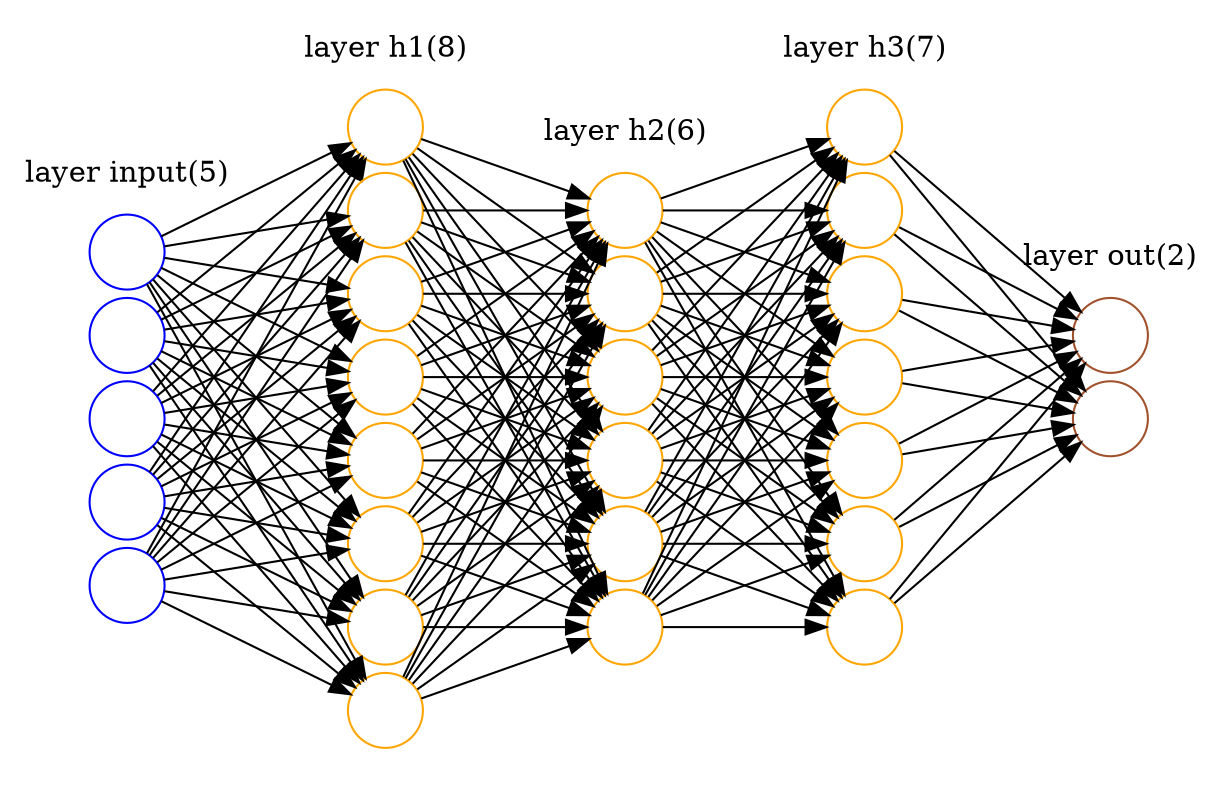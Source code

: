 digraph G {
 
    rankdir=LR

    splines=line

    nodesep=.05;

    node [label=""];

    subgraph cluster_0 {
 
    color=white;

    node [style=solid,color=blue];

    
    node [shape=circle,height=.5];

    a00 a01 a02 a03 a04 ;

    
    label = "layer input(5)";

    }

    subgraph cluster_1 {
 
    color=white;

    node [style=solid,color=orange];

    
    node [shape=circle,height=.5];

    a10 a11 a12 a13 a14 a15 a16 a17 ;

    
    label = "layer h1(8)";

    }

    subgraph cluster_2 {
 
    color=white;

    node [style=solid,color=orange];

    
    node [shape=circle,height=.5];

    a20 a21 a22 a23 a24 a25 ;

    
    label = "layer h2(6)";

    }

    subgraph cluster_3 {
 
    color=white;

    node [style=solid,color=orange];

    
    node [shape=circle,height=.5];

    a30 a31 a32 a33 a34 a35 a36 ;

    
    label = "layer h3(7)";

    }

    subgraph cluster_4 {
 
    color=white;

    node [style=solid,color=sienna];

    
    node [shape=circle,height=.5];

    a40 a41 ;

    
    label = "layer out(2)";

    }

    

    a00 -> a10
a00 -> a11
a00 -> a12
a00 -> a13
a00 -> a14
a00 -> a15
a00 -> a16
a00 -> a17
a01 -> a10
a01 -> a11
a01 -> a12
a01 -> a13
a01 -> a14
a01 -> a15
a01 -> a16
a01 -> a17
a02 -> a10
a02 -> a11
a02 -> a12
a02 -> a13
a02 -> a14
a02 -> a15
a02 -> a16
a02 -> a17
a03 -> a10
a03 -> a11
a03 -> a12
a03 -> a13
a03 -> a14
a03 -> a15
a03 -> a16
a03 -> a17
a04 -> a10
a04 -> a11
a04 -> a12
a04 -> a13
a04 -> a14
a04 -> a15
a04 -> a16
a04 -> a17
a10 -> a20
a10 -> a21
a10 -> a22
a10 -> a23
a10 -> a24
a10 -> a25
a11 -> a20
a11 -> a21
a11 -> a22
a11 -> a23
a11 -> a24
a11 -> a25
a12 -> a20
a12 -> a21
a12 -> a22
a12 -> a23
a12 -> a24
a12 -> a25
a13 -> a20
a13 -> a21
a13 -> a22
a13 -> a23
a13 -> a24
a13 -> a25
a14 -> a20
a14 -> a21
a14 -> a22
a14 -> a23
a14 -> a24
a14 -> a25
a15 -> a20
a15 -> a21
a15 -> a22
a15 -> a23
a15 -> a24
a15 -> a25
a16 -> a20
a16 -> a21
a16 -> a22
a16 -> a23
a16 -> a24
a16 -> a25
a17 -> a20
a17 -> a21
a17 -> a22
a17 -> a23
a17 -> a24
a17 -> a25
a20 -> a30
a20 -> a31
a20 -> a32
a20 -> a33
a20 -> a34
a20 -> a35
a20 -> a36
a21 -> a30
a21 -> a31
a21 -> a32
a21 -> a33
a21 -> a34
a21 -> a35
a21 -> a36
a22 -> a30
a22 -> a31
a22 -> a32
a22 -> a33
a22 -> a34
a22 -> a35
a22 -> a36
a23 -> a30
a23 -> a31
a23 -> a32
a23 -> a33
a23 -> a34
a23 -> a35
a23 -> a36
a24 -> a30
a24 -> a31
a24 -> a32
a24 -> a33
a24 -> a34
a24 -> a35
a24 -> a36
a25 -> a30
a25 -> a31
a25 -> a32
a25 -> a33
a25 -> a34
a25 -> a35
a25 -> a36
a30 -> a40
a30 -> a41
a31 -> a40
a31 -> a41
a32 -> a40
a32 -> a41
a33 -> a40
a33 -> a41
a34 -> a40
a34 -> a41
a35 -> a40
a35 -> a41
a36 -> a40
a36 -> a41


    } 
    